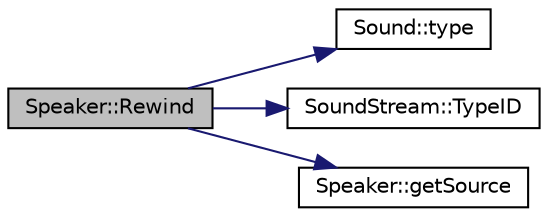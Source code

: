 digraph "Speaker::Rewind"
{
  edge [fontname="Helvetica",fontsize="10",labelfontname="Helvetica",labelfontsize="10"];
  node [fontname="Helvetica",fontsize="10",shape=record];
  rankdir="LR";
  Node1 [label="Speaker::Rewind",height=0.2,width=0.4,color="black", fillcolor="grey75", style="filled", fontcolor="black"];
  Node1 -> Node2 [color="midnightblue",fontsize="10",style="solid",fontname="Helvetica"];
  Node2 [label="Sound::type",height=0.2,width=0.4,color="black", fillcolor="white", style="filled",URL="$class_sound.html#a90f5fdab7f2ffee87970208043cff6d0"];
  Node1 -> Node3 [color="midnightblue",fontsize="10",style="solid",fontname="Helvetica"];
  Node3 [label="SoundStream::TypeID",height=0.2,width=0.4,color="black", fillcolor="white", style="filled",URL="$class_sound_stream.html#a1060f81eb1ba116f803b6e2f7e620641"];
  Node1 -> Node4 [color="midnightblue",fontsize="10",style="solid",fontname="Helvetica"];
  Node4 [label="Speaker::getSource",height=0.2,width=0.4,color="black", fillcolor="white", style="filled",URL="$class_speaker.html#ad038d4f49617bf84b9c1002468c88027"];
}
